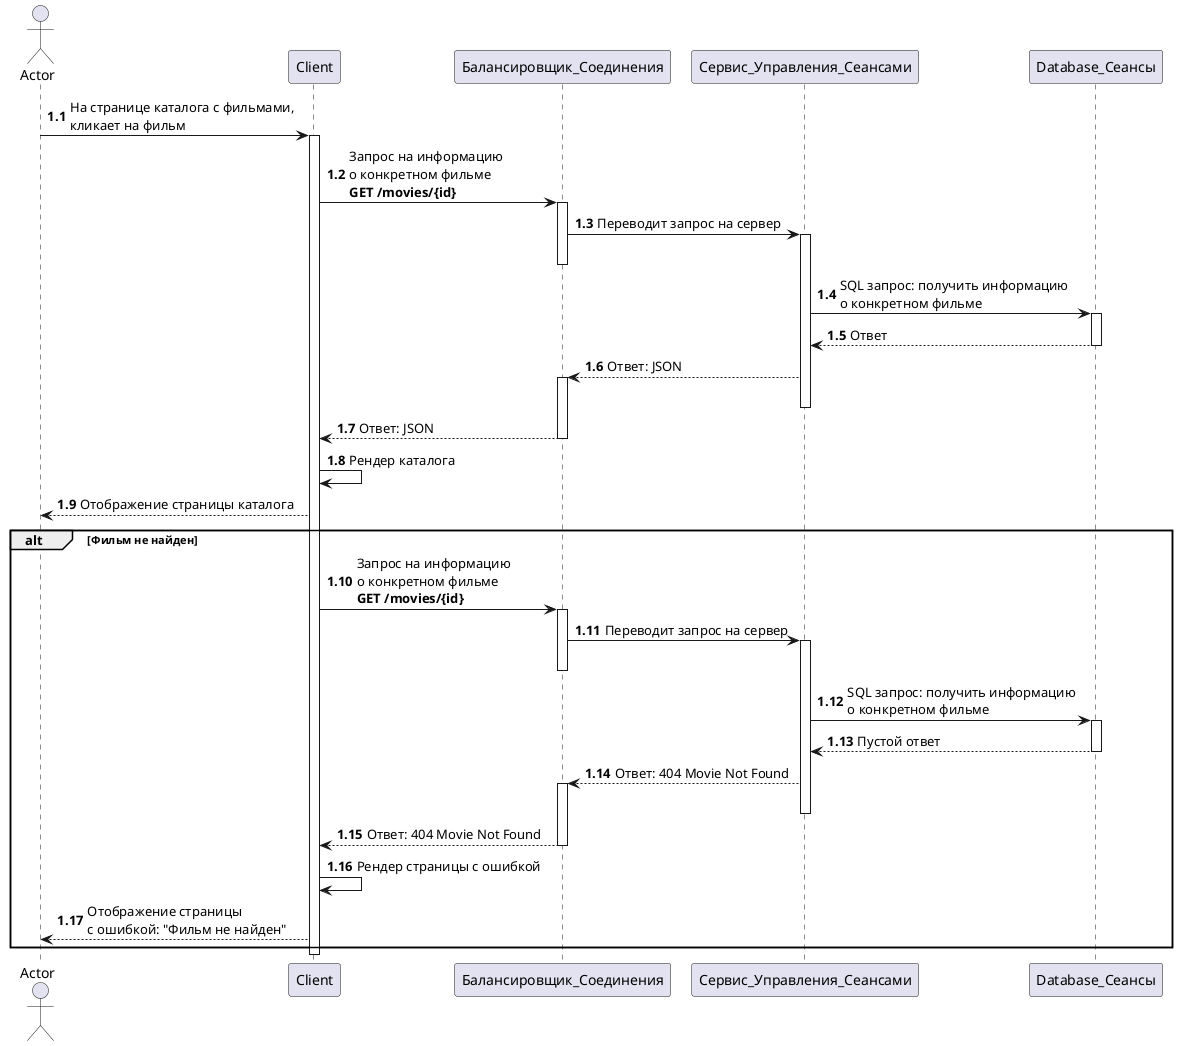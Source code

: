 /'Просмотр страницы каталога фильмов'/
@startuml
skinparam backgroundColor #FFFFFF
actor       Actor as A
participant Client as C
/'participant Server as S'/
participant Балансировщик_Соединения as B
participant Сервис_Управления_Сеансами as S
participant Database_Сеансы as D

autonumber 1.1
A -> C : На странице каталога с фильмами, \nкликает на фильм
activate C
C -> B : Запрос на информацию \nо конкретном фильме \n<b>GET /movies/{id}</b>
activate B
B -> S : Переводит запрос на сервер
activate S
deactivate B
S -> D : SQL запрос: получить информацию \nо конкретном фильме
activate D
D --> S : Ответ
deactivate D
S --> B : Ответ: JSON
activate B
deactivate S

B --> C : Ответ: JSON
deactivate B

C -> C : Рендер каталога
C --> A : Отображение страницы каталога



alt Фильм не найден
C -> B : Запрос на информацию \nо конкретном фильме \n<b>GET /movies/{id}</b>
activate B
B -> S : Переводит запрос на сервер
activate S
deactivate B
S -> D : SQL запрос: получить информацию \nо конкретном фильме
activate D
D --> S : Пустой ответ
deactivate D
S --> B : Ответ: 404 Movie Not Found
activate B
deactivate S
B --> C : Ответ: 404 Movie Not Found
deactivate B

C -> C : Рендер страницы с ошибкой
C --> A : Отображение страницы \nс ошибкой: "Фильм не найден"
end

deactivate C

@enduml
